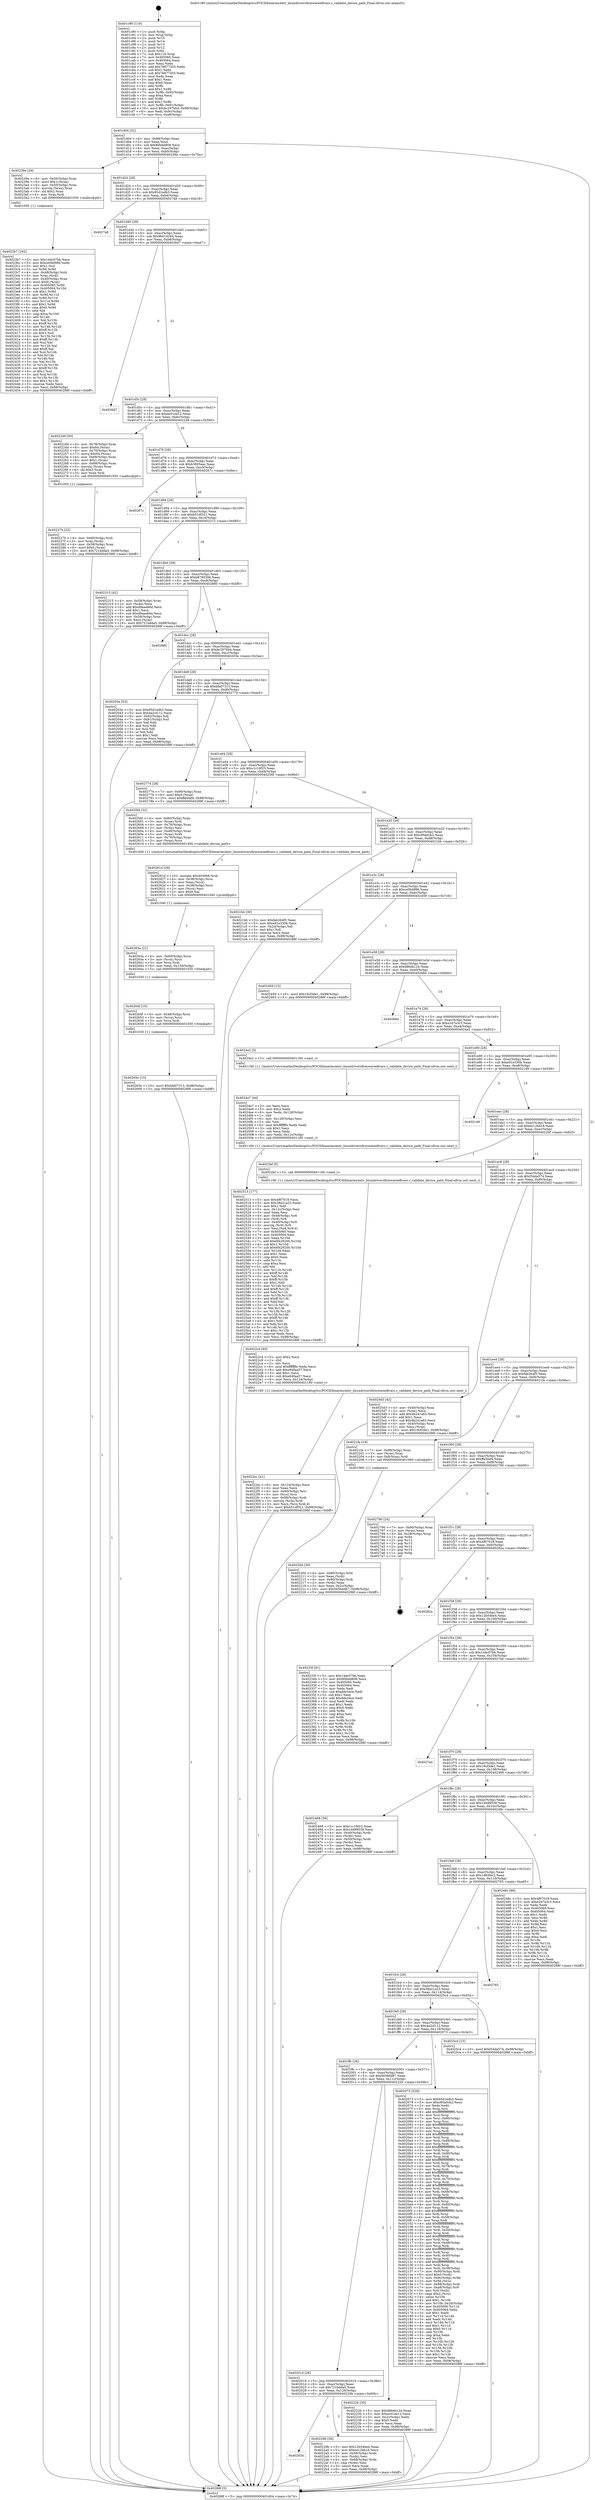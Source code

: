 digraph "0x401c90" {
  label = "0x401c90 (/mnt/c/Users/mathe/Desktop/tcc/POCII/binaries/extr_linuxdriversfirmwareefivars.c_validate_device_path_Final-ollvm.out::main(0))"
  labelloc = "t"
  node[shape=record]

  Entry [label="",width=0.3,height=0.3,shape=circle,fillcolor=black,style=filled]
  "0x401d04" [label="{
     0x401d04 [32]\l
     | [instrs]\l
     &nbsp;&nbsp;0x401d04 \<+6\>: mov -0x98(%rbp),%eax\l
     &nbsp;&nbsp;0x401d0a \<+2\>: mov %eax,%ecx\l
     &nbsp;&nbsp;0x401d0c \<+6\>: sub $0x80bdd808,%ecx\l
     &nbsp;&nbsp;0x401d12 \<+6\>: mov %eax,-0xac(%rbp)\l
     &nbsp;&nbsp;0x401d18 \<+6\>: mov %ecx,-0xb0(%rbp)\l
     &nbsp;&nbsp;0x401d1e \<+6\>: je 000000000040239a \<main+0x70a\>\l
  }"]
  "0x40239a" [label="{
     0x40239a [29]\l
     | [instrs]\l
     &nbsp;&nbsp;0x40239a \<+4\>: mov -0x50(%rbp),%rax\l
     &nbsp;&nbsp;0x40239e \<+6\>: movl $0x1,(%rax)\l
     &nbsp;&nbsp;0x4023a4 \<+4\>: mov -0x50(%rbp),%rax\l
     &nbsp;&nbsp;0x4023a8 \<+3\>: movslq (%rax),%rax\l
     &nbsp;&nbsp;0x4023ab \<+4\>: shl $0x2,%rax\l
     &nbsp;&nbsp;0x4023af \<+3\>: mov %rax,%rdi\l
     &nbsp;&nbsp;0x4023b2 \<+5\>: call 0000000000401050 \<malloc@plt\>\l
     | [calls]\l
     &nbsp;&nbsp;0x401050 \{1\} (unknown)\l
  }"]
  "0x401d24" [label="{
     0x401d24 [28]\l
     | [instrs]\l
     &nbsp;&nbsp;0x401d24 \<+5\>: jmp 0000000000401d29 \<main+0x99\>\l
     &nbsp;&nbsp;0x401d29 \<+6\>: mov -0xac(%rbp),%eax\l
     &nbsp;&nbsp;0x401d2f \<+5\>: sub $0x85d1edb3,%eax\l
     &nbsp;&nbsp;0x401d34 \<+6\>: mov %eax,-0xb4(%rbp)\l
     &nbsp;&nbsp;0x401d3a \<+6\>: je 00000000004027a8 \<main+0xb18\>\l
  }"]
  Exit [label="",width=0.3,height=0.3,shape=circle,fillcolor=black,style=filled,peripheries=2]
  "0x4027a8" [label="{
     0x4027a8\l
  }", style=dashed]
  "0x401d40" [label="{
     0x401d40 [28]\l
     | [instrs]\l
     &nbsp;&nbsp;0x401d40 \<+5\>: jmp 0000000000401d45 \<main+0xb5\>\l
     &nbsp;&nbsp;0x401d45 \<+6\>: mov -0xac(%rbp),%eax\l
     &nbsp;&nbsp;0x401d4b \<+5\>: sub $0x9b016264,%eax\l
     &nbsp;&nbsp;0x401d50 \<+6\>: mov %eax,-0xb8(%rbp)\l
     &nbsp;&nbsp;0x401d56 \<+6\>: je 00000000004026d7 \<main+0xa47\>\l
  }"]
  "0x40265e" [label="{
     0x40265e [15]\l
     | [instrs]\l
     &nbsp;&nbsp;0x40265e \<+10\>: movl $0xbfa07313,-0x98(%rbp)\l
     &nbsp;&nbsp;0x402668 \<+5\>: jmp 000000000040288f \<main+0xbff\>\l
  }"]
  "0x4026d7" [label="{
     0x4026d7\l
  }", style=dashed]
  "0x401d5c" [label="{
     0x401d5c [28]\l
     | [instrs]\l
     &nbsp;&nbsp;0x401d5c \<+5\>: jmp 0000000000401d61 \<main+0xd1\>\l
     &nbsp;&nbsp;0x401d61 \<+6\>: mov -0xac(%rbp),%eax\l
     &nbsp;&nbsp;0x401d67 \<+5\>: sub $0xac01ee12,%eax\l
     &nbsp;&nbsp;0x401d6c \<+6\>: mov %eax,-0xbc(%rbp)\l
     &nbsp;&nbsp;0x401d72 \<+6\>: je 0000000000402249 \<main+0x5b9\>\l
  }"]
  "0x40264f" [label="{
     0x40264f [15]\l
     | [instrs]\l
     &nbsp;&nbsp;0x40264f \<+4\>: mov -0x48(%rbp),%rcx\l
     &nbsp;&nbsp;0x402653 \<+3\>: mov (%rcx),%rcx\l
     &nbsp;&nbsp;0x402656 \<+3\>: mov %rcx,%rdi\l
     &nbsp;&nbsp;0x402659 \<+5\>: call 0000000000401030 \<free@plt\>\l
     | [calls]\l
     &nbsp;&nbsp;0x401030 \{1\} (unknown)\l
  }"]
  "0x402249" [label="{
     0x402249 [50]\l
     | [instrs]\l
     &nbsp;&nbsp;0x402249 \<+4\>: mov -0x78(%rbp),%rax\l
     &nbsp;&nbsp;0x40224d \<+6\>: movl $0x64,(%rax)\l
     &nbsp;&nbsp;0x402253 \<+4\>: mov -0x70(%rbp),%rax\l
     &nbsp;&nbsp;0x402257 \<+7\>: movq $0x64,(%rax)\l
     &nbsp;&nbsp;0x40225e \<+4\>: mov -0x68(%rbp),%rax\l
     &nbsp;&nbsp;0x402262 \<+6\>: movl $0x1,(%rax)\l
     &nbsp;&nbsp;0x402268 \<+4\>: mov -0x68(%rbp),%rax\l
     &nbsp;&nbsp;0x40226c \<+3\>: movslq (%rax),%rax\l
     &nbsp;&nbsp;0x40226f \<+4\>: shl $0x2,%rax\l
     &nbsp;&nbsp;0x402273 \<+3\>: mov %rax,%rdi\l
     &nbsp;&nbsp;0x402276 \<+5\>: call 0000000000401050 \<malloc@plt\>\l
     | [calls]\l
     &nbsp;&nbsp;0x401050 \{1\} (unknown)\l
  }"]
  "0x401d78" [label="{
     0x401d78 [28]\l
     | [instrs]\l
     &nbsp;&nbsp;0x401d78 \<+5\>: jmp 0000000000401d7d \<main+0xed\>\l
     &nbsp;&nbsp;0x401d7d \<+6\>: mov -0xac(%rbp),%eax\l
     &nbsp;&nbsp;0x401d83 \<+5\>: sub $0xb3805eac,%eax\l
     &nbsp;&nbsp;0x401d88 \<+6\>: mov %eax,-0xc0(%rbp)\l
     &nbsp;&nbsp;0x401d8e \<+6\>: je 000000000040267c \<main+0x9ec\>\l
  }"]
  "0x40263a" [label="{
     0x40263a [21]\l
     | [instrs]\l
     &nbsp;&nbsp;0x40263a \<+4\>: mov -0x60(%rbp),%rcx\l
     &nbsp;&nbsp;0x40263e \<+3\>: mov (%rcx),%rcx\l
     &nbsp;&nbsp;0x402641 \<+3\>: mov %rcx,%rdi\l
     &nbsp;&nbsp;0x402644 \<+6\>: mov %eax,-0x130(%rbp)\l
     &nbsp;&nbsp;0x40264a \<+5\>: call 0000000000401030 \<free@plt\>\l
     | [calls]\l
     &nbsp;&nbsp;0x401030 \{1\} (unknown)\l
  }"]
  "0x40267c" [label="{
     0x40267c\l
  }", style=dashed]
  "0x401d94" [label="{
     0x401d94 [28]\l
     | [instrs]\l
     &nbsp;&nbsp;0x401d94 \<+5\>: jmp 0000000000401d99 \<main+0x109\>\l
     &nbsp;&nbsp;0x401d99 \<+6\>: mov -0xac(%rbp),%eax\l
     &nbsp;&nbsp;0x401d9f \<+5\>: sub $0xb51df321,%eax\l
     &nbsp;&nbsp;0x401da4 \<+6\>: mov %eax,-0xc4(%rbp)\l
     &nbsp;&nbsp;0x401daa \<+6\>: je 0000000000402315 \<main+0x685\>\l
  }"]
  "0x40261d" [label="{
     0x40261d [29]\l
     | [instrs]\l
     &nbsp;&nbsp;0x40261d \<+10\>: movabs $0x4030b6,%rdi\l
     &nbsp;&nbsp;0x402627 \<+4\>: mov -0x38(%rbp),%rcx\l
     &nbsp;&nbsp;0x40262b \<+2\>: mov %eax,(%rcx)\l
     &nbsp;&nbsp;0x40262d \<+4\>: mov -0x38(%rbp),%rcx\l
     &nbsp;&nbsp;0x402631 \<+2\>: mov (%rcx),%esi\l
     &nbsp;&nbsp;0x402633 \<+2\>: mov $0x0,%al\l
     &nbsp;&nbsp;0x402635 \<+5\>: call 0000000000401040 \<printf@plt\>\l
     | [calls]\l
     &nbsp;&nbsp;0x401040 \{1\} (unknown)\l
  }"]
  "0x402315" [label="{
     0x402315 [42]\l
     | [instrs]\l
     &nbsp;&nbsp;0x402315 \<+4\>: mov -0x58(%rbp),%rax\l
     &nbsp;&nbsp;0x402319 \<+2\>: mov (%rax),%ecx\l
     &nbsp;&nbsp;0x40231b \<+6\>: add $0xd9aae66d,%ecx\l
     &nbsp;&nbsp;0x402321 \<+3\>: add $0x1,%ecx\l
     &nbsp;&nbsp;0x402324 \<+6\>: sub $0xd9aae66d,%ecx\l
     &nbsp;&nbsp;0x40232a \<+4\>: mov -0x58(%rbp),%rax\l
     &nbsp;&nbsp;0x40232e \<+2\>: mov %ecx,(%rax)\l
     &nbsp;&nbsp;0x402330 \<+10\>: movl $0x721bdda5,-0x98(%rbp)\l
     &nbsp;&nbsp;0x40233a \<+5\>: jmp 000000000040288f \<main+0xbff\>\l
  }"]
  "0x401db0" [label="{
     0x401db0 [28]\l
     | [instrs]\l
     &nbsp;&nbsp;0x401db0 \<+5\>: jmp 0000000000401db5 \<main+0x125\>\l
     &nbsp;&nbsp;0x401db5 \<+6\>: mov -0xac(%rbp),%eax\l
     &nbsp;&nbsp;0x401dbb \<+5\>: sub $0xb8780306,%eax\l
     &nbsp;&nbsp;0x401dc0 \<+6\>: mov %eax,-0xc8(%rbp)\l
     &nbsp;&nbsp;0x401dc6 \<+6\>: je 0000000000402880 \<main+0xbf0\>\l
  }"]
  "0x402513" [label="{
     0x402513 [177]\l
     | [instrs]\l
     &nbsp;&nbsp;0x402513 \<+5\>: mov $0x4f67018,%ecx\l
     &nbsp;&nbsp;0x402518 \<+5\>: mov $0x38a21a23,%edx\l
     &nbsp;&nbsp;0x40251d \<+3\>: mov $0x1,%dil\l
     &nbsp;&nbsp;0x402520 \<+6\>: mov -0x12c(%rbp),%esi\l
     &nbsp;&nbsp;0x402526 \<+3\>: imul %eax,%esi\l
     &nbsp;&nbsp;0x402529 \<+4\>: mov -0x48(%rbp),%r8\l
     &nbsp;&nbsp;0x40252d \<+3\>: mov (%r8),%r8\l
     &nbsp;&nbsp;0x402530 \<+4\>: mov -0x40(%rbp),%r9\l
     &nbsp;&nbsp;0x402534 \<+3\>: movslq (%r9),%r9\l
     &nbsp;&nbsp;0x402537 \<+4\>: mov %esi,(%r8,%r9,4)\l
     &nbsp;&nbsp;0x40253b \<+7\>: mov 0x405060,%eax\l
     &nbsp;&nbsp;0x402542 \<+7\>: mov 0x405064,%esi\l
     &nbsp;&nbsp;0x402549 \<+3\>: mov %eax,%r10d\l
     &nbsp;&nbsp;0x40254c \<+7\>: add $0x6f429200,%r10d\l
     &nbsp;&nbsp;0x402553 \<+4\>: sub $0x1,%r10d\l
     &nbsp;&nbsp;0x402557 \<+7\>: sub $0x6f429200,%r10d\l
     &nbsp;&nbsp;0x40255e \<+4\>: imul %r10d,%eax\l
     &nbsp;&nbsp;0x402562 \<+3\>: and $0x1,%eax\l
     &nbsp;&nbsp;0x402565 \<+3\>: cmp $0x0,%eax\l
     &nbsp;&nbsp;0x402568 \<+4\>: sete %r11b\l
     &nbsp;&nbsp;0x40256c \<+3\>: cmp $0xa,%esi\l
     &nbsp;&nbsp;0x40256f \<+3\>: setl %bl\l
     &nbsp;&nbsp;0x402572 \<+3\>: mov %r11b,%r14b\l
     &nbsp;&nbsp;0x402575 \<+4\>: xor $0xff,%r14b\l
     &nbsp;&nbsp;0x402579 \<+3\>: mov %bl,%r15b\l
     &nbsp;&nbsp;0x40257c \<+4\>: xor $0xff,%r15b\l
     &nbsp;&nbsp;0x402580 \<+4\>: xor $0x1,%dil\l
     &nbsp;&nbsp;0x402584 \<+3\>: mov %r14b,%r12b\l
     &nbsp;&nbsp;0x402587 \<+4\>: and $0xff,%r12b\l
     &nbsp;&nbsp;0x40258b \<+3\>: and %dil,%r11b\l
     &nbsp;&nbsp;0x40258e \<+3\>: mov %r15b,%r13b\l
     &nbsp;&nbsp;0x402591 \<+4\>: and $0xff,%r13b\l
     &nbsp;&nbsp;0x402595 \<+3\>: and %dil,%bl\l
     &nbsp;&nbsp;0x402598 \<+3\>: or %r11b,%r12b\l
     &nbsp;&nbsp;0x40259b \<+3\>: or %bl,%r13b\l
     &nbsp;&nbsp;0x40259e \<+3\>: xor %r13b,%r12b\l
     &nbsp;&nbsp;0x4025a1 \<+3\>: or %r15b,%r14b\l
     &nbsp;&nbsp;0x4025a4 \<+4\>: xor $0xff,%r14b\l
     &nbsp;&nbsp;0x4025a8 \<+4\>: or $0x1,%dil\l
     &nbsp;&nbsp;0x4025ac \<+3\>: and %dil,%r14b\l
     &nbsp;&nbsp;0x4025af \<+3\>: or %r14b,%r12b\l
     &nbsp;&nbsp;0x4025b2 \<+4\>: test $0x1,%r12b\l
     &nbsp;&nbsp;0x4025b6 \<+3\>: cmovne %edx,%ecx\l
     &nbsp;&nbsp;0x4025b9 \<+6\>: mov %ecx,-0x98(%rbp)\l
     &nbsp;&nbsp;0x4025bf \<+5\>: jmp 000000000040288f \<main+0xbff\>\l
  }"]
  "0x402880" [label="{
     0x402880\l
  }", style=dashed]
  "0x401dcc" [label="{
     0x401dcc [28]\l
     | [instrs]\l
     &nbsp;&nbsp;0x401dcc \<+5\>: jmp 0000000000401dd1 \<main+0x141\>\l
     &nbsp;&nbsp;0x401dd1 \<+6\>: mov -0xac(%rbp),%eax\l
     &nbsp;&nbsp;0x401dd7 \<+5\>: sub $0xbc297bb4,%eax\l
     &nbsp;&nbsp;0x401ddc \<+6\>: mov %eax,-0xcc(%rbp)\l
     &nbsp;&nbsp;0x401de2 \<+6\>: je 000000000040203e \<main+0x3ae\>\l
  }"]
  "0x4024e7" [label="{
     0x4024e7 [44]\l
     | [instrs]\l
     &nbsp;&nbsp;0x4024e7 \<+2\>: xor %ecx,%ecx\l
     &nbsp;&nbsp;0x4024e9 \<+5\>: mov $0x2,%edx\l
     &nbsp;&nbsp;0x4024ee \<+6\>: mov %edx,-0x128(%rbp)\l
     &nbsp;&nbsp;0x4024f4 \<+1\>: cltd\l
     &nbsp;&nbsp;0x4024f5 \<+6\>: mov -0x128(%rbp),%esi\l
     &nbsp;&nbsp;0x4024fb \<+2\>: idiv %esi\l
     &nbsp;&nbsp;0x4024fd \<+6\>: imul $0xfffffffe,%edx,%edx\l
     &nbsp;&nbsp;0x402503 \<+3\>: sub $0x1,%ecx\l
     &nbsp;&nbsp;0x402506 \<+2\>: sub %ecx,%edx\l
     &nbsp;&nbsp;0x402508 \<+6\>: mov %edx,-0x12c(%rbp)\l
     &nbsp;&nbsp;0x40250e \<+5\>: call 0000000000401160 \<next_i\>\l
     | [calls]\l
     &nbsp;&nbsp;0x401160 \{1\} (/mnt/c/Users/mathe/Desktop/tcc/POCII/binaries/extr_linuxdriversfirmwareefivars.c_validate_device_path_Final-ollvm.out::next_i)\l
  }"]
  "0x40203e" [label="{
     0x40203e [53]\l
     | [instrs]\l
     &nbsp;&nbsp;0x40203e \<+5\>: mov $0x85d1edb3,%eax\l
     &nbsp;&nbsp;0x402043 \<+5\>: mov $0x4a2cf112,%ecx\l
     &nbsp;&nbsp;0x402048 \<+6\>: mov -0x92(%rbp),%dl\l
     &nbsp;&nbsp;0x40204e \<+7\>: mov -0x91(%rbp),%sil\l
     &nbsp;&nbsp;0x402055 \<+3\>: mov %dl,%dil\l
     &nbsp;&nbsp;0x402058 \<+3\>: and %sil,%dil\l
     &nbsp;&nbsp;0x40205b \<+3\>: xor %sil,%dl\l
     &nbsp;&nbsp;0x40205e \<+3\>: or %dl,%dil\l
     &nbsp;&nbsp;0x402061 \<+4\>: test $0x1,%dil\l
     &nbsp;&nbsp;0x402065 \<+3\>: cmovne %ecx,%eax\l
     &nbsp;&nbsp;0x402068 \<+6\>: mov %eax,-0x98(%rbp)\l
     &nbsp;&nbsp;0x40206e \<+5\>: jmp 000000000040288f \<main+0xbff\>\l
  }"]
  "0x401de8" [label="{
     0x401de8 [28]\l
     | [instrs]\l
     &nbsp;&nbsp;0x401de8 \<+5\>: jmp 0000000000401ded \<main+0x15d\>\l
     &nbsp;&nbsp;0x401ded \<+6\>: mov -0xac(%rbp),%eax\l
     &nbsp;&nbsp;0x401df3 \<+5\>: sub $0xbfa07313,%eax\l
     &nbsp;&nbsp;0x401df8 \<+6\>: mov %eax,-0xd0(%rbp)\l
     &nbsp;&nbsp;0x401dfe \<+6\>: je 0000000000402774 \<main+0xae4\>\l
  }"]
  "0x40288f" [label="{
     0x40288f [5]\l
     | [instrs]\l
     &nbsp;&nbsp;0x40288f \<+5\>: jmp 0000000000401d04 \<main+0x74\>\l
  }"]
  "0x401c90" [label="{
     0x401c90 [116]\l
     | [instrs]\l
     &nbsp;&nbsp;0x401c90 \<+1\>: push %rbp\l
     &nbsp;&nbsp;0x401c91 \<+3\>: mov %rsp,%rbp\l
     &nbsp;&nbsp;0x401c94 \<+2\>: push %r15\l
     &nbsp;&nbsp;0x401c96 \<+2\>: push %r14\l
     &nbsp;&nbsp;0x401c98 \<+2\>: push %r13\l
     &nbsp;&nbsp;0x401c9a \<+2\>: push %r12\l
     &nbsp;&nbsp;0x401c9c \<+1\>: push %rbx\l
     &nbsp;&nbsp;0x401c9d \<+7\>: sub $0x118,%rsp\l
     &nbsp;&nbsp;0x401ca4 \<+7\>: mov 0x405060,%eax\l
     &nbsp;&nbsp;0x401cab \<+7\>: mov 0x405064,%ecx\l
     &nbsp;&nbsp;0x401cb2 \<+2\>: mov %eax,%edx\l
     &nbsp;&nbsp;0x401cb4 \<+6\>: add $0x76677455,%edx\l
     &nbsp;&nbsp;0x401cba \<+3\>: sub $0x1,%edx\l
     &nbsp;&nbsp;0x401cbd \<+6\>: sub $0x76677455,%edx\l
     &nbsp;&nbsp;0x401cc3 \<+3\>: imul %edx,%eax\l
     &nbsp;&nbsp;0x401cc6 \<+3\>: and $0x1,%eax\l
     &nbsp;&nbsp;0x401cc9 \<+3\>: cmp $0x0,%eax\l
     &nbsp;&nbsp;0x401ccc \<+4\>: sete %r8b\l
     &nbsp;&nbsp;0x401cd0 \<+4\>: and $0x1,%r8b\l
     &nbsp;&nbsp;0x401cd4 \<+7\>: mov %r8b,-0x92(%rbp)\l
     &nbsp;&nbsp;0x401cdb \<+3\>: cmp $0xa,%ecx\l
     &nbsp;&nbsp;0x401cde \<+4\>: setl %r8b\l
     &nbsp;&nbsp;0x401ce2 \<+4\>: and $0x1,%r8b\l
     &nbsp;&nbsp;0x401ce6 \<+7\>: mov %r8b,-0x91(%rbp)\l
     &nbsp;&nbsp;0x401ced \<+10\>: movl $0xbc297bb4,-0x98(%rbp)\l
     &nbsp;&nbsp;0x401cf7 \<+6\>: mov %edi,-0x9c(%rbp)\l
     &nbsp;&nbsp;0x401cfd \<+7\>: mov %rsi,-0xa8(%rbp)\l
  }"]
  "0x4023b7" [label="{
     0x4023b7 [162]\l
     | [instrs]\l
     &nbsp;&nbsp;0x4023b7 \<+5\>: mov $0x14dc07bb,%ecx\l
     &nbsp;&nbsp;0x4023bc \<+5\>: mov $0xce0bd986,%edx\l
     &nbsp;&nbsp;0x4023c1 \<+3\>: mov $0x1,%sil\l
     &nbsp;&nbsp;0x4023c4 \<+3\>: xor %r8d,%r8d\l
     &nbsp;&nbsp;0x4023c7 \<+4\>: mov -0x48(%rbp),%rdi\l
     &nbsp;&nbsp;0x4023cb \<+3\>: mov %rax,(%rdi)\l
     &nbsp;&nbsp;0x4023ce \<+4\>: mov -0x40(%rbp),%rax\l
     &nbsp;&nbsp;0x4023d2 \<+6\>: movl $0x0,(%rax)\l
     &nbsp;&nbsp;0x4023d8 \<+8\>: mov 0x405060,%r9d\l
     &nbsp;&nbsp;0x4023e0 \<+8\>: mov 0x405064,%r10d\l
     &nbsp;&nbsp;0x4023e8 \<+4\>: sub $0x1,%r8d\l
     &nbsp;&nbsp;0x4023ec \<+3\>: mov %r9d,%r11d\l
     &nbsp;&nbsp;0x4023ef \<+3\>: add %r8d,%r11d\l
     &nbsp;&nbsp;0x4023f2 \<+4\>: imul %r11d,%r9d\l
     &nbsp;&nbsp;0x4023f6 \<+4\>: and $0x1,%r9d\l
     &nbsp;&nbsp;0x4023fa \<+4\>: cmp $0x0,%r9d\l
     &nbsp;&nbsp;0x4023fe \<+3\>: sete %bl\l
     &nbsp;&nbsp;0x402401 \<+4\>: cmp $0xa,%r10d\l
     &nbsp;&nbsp;0x402405 \<+4\>: setl %r14b\l
     &nbsp;&nbsp;0x402409 \<+3\>: mov %bl,%r15b\l
     &nbsp;&nbsp;0x40240c \<+4\>: xor $0xff,%r15b\l
     &nbsp;&nbsp;0x402410 \<+3\>: mov %r14b,%r12b\l
     &nbsp;&nbsp;0x402413 \<+4\>: xor $0xff,%r12b\l
     &nbsp;&nbsp;0x402417 \<+4\>: xor $0x1,%sil\l
     &nbsp;&nbsp;0x40241b \<+3\>: mov %r15b,%r13b\l
     &nbsp;&nbsp;0x40241e \<+4\>: and $0xff,%r13b\l
     &nbsp;&nbsp;0x402422 \<+3\>: and %sil,%bl\l
     &nbsp;&nbsp;0x402425 \<+3\>: mov %r12b,%al\l
     &nbsp;&nbsp;0x402428 \<+2\>: and $0xff,%al\l
     &nbsp;&nbsp;0x40242a \<+3\>: and %sil,%r14b\l
     &nbsp;&nbsp;0x40242d \<+3\>: or %bl,%r13b\l
     &nbsp;&nbsp;0x402430 \<+3\>: or %r14b,%al\l
     &nbsp;&nbsp;0x402433 \<+3\>: xor %al,%r13b\l
     &nbsp;&nbsp;0x402436 \<+3\>: or %r12b,%r15b\l
     &nbsp;&nbsp;0x402439 \<+4\>: xor $0xff,%r15b\l
     &nbsp;&nbsp;0x40243d \<+4\>: or $0x1,%sil\l
     &nbsp;&nbsp;0x402441 \<+3\>: and %sil,%r15b\l
     &nbsp;&nbsp;0x402444 \<+3\>: or %r15b,%r13b\l
     &nbsp;&nbsp;0x402447 \<+4\>: test $0x1,%r13b\l
     &nbsp;&nbsp;0x40244b \<+3\>: cmovne %edx,%ecx\l
     &nbsp;&nbsp;0x40244e \<+6\>: mov %ecx,-0x98(%rbp)\l
     &nbsp;&nbsp;0x402454 \<+5\>: jmp 000000000040288f \<main+0xbff\>\l
  }"]
  "0x402774" [label="{
     0x402774 [28]\l
     | [instrs]\l
     &nbsp;&nbsp;0x402774 \<+7\>: mov -0x90(%rbp),%rax\l
     &nbsp;&nbsp;0x40277b \<+6\>: movl $0x0,(%rax)\l
     &nbsp;&nbsp;0x402781 \<+10\>: movl $0xffa5faf4,-0x98(%rbp)\l
     &nbsp;&nbsp;0x40278b \<+5\>: jmp 000000000040288f \<main+0xbff\>\l
  }"]
  "0x401e04" [label="{
     0x401e04 [28]\l
     | [instrs]\l
     &nbsp;&nbsp;0x401e04 \<+5\>: jmp 0000000000401e09 \<main+0x179\>\l
     &nbsp;&nbsp;0x401e09 \<+6\>: mov -0xac(%rbp),%eax\l
     &nbsp;&nbsp;0x401e0f \<+5\>: sub $0xc1c18f23,%eax\l
     &nbsp;&nbsp;0x401e14 \<+6\>: mov %eax,-0xd4(%rbp)\l
     &nbsp;&nbsp;0x401e1a \<+6\>: je 00000000004025fd \<main+0x96d\>\l
  }"]
  "0x4022ec" [label="{
     0x4022ec [41]\l
     | [instrs]\l
     &nbsp;&nbsp;0x4022ec \<+6\>: mov -0x124(%rbp),%ecx\l
     &nbsp;&nbsp;0x4022f2 \<+3\>: imul %eax,%ecx\l
     &nbsp;&nbsp;0x4022f5 \<+4\>: mov -0x60(%rbp),%rsi\l
     &nbsp;&nbsp;0x4022f9 \<+3\>: mov (%rsi),%rsi\l
     &nbsp;&nbsp;0x4022fc \<+4\>: mov -0x58(%rbp),%rdi\l
     &nbsp;&nbsp;0x402300 \<+3\>: movslq (%rdi),%rdi\l
     &nbsp;&nbsp;0x402303 \<+3\>: mov %ecx,(%rsi,%rdi,4)\l
     &nbsp;&nbsp;0x402306 \<+10\>: movl $0xb51df321,-0x98(%rbp)\l
     &nbsp;&nbsp;0x402310 \<+5\>: jmp 000000000040288f \<main+0xbff\>\l
  }"]
  "0x4025fd" [label="{
     0x4025fd [32]\l
     | [instrs]\l
     &nbsp;&nbsp;0x4025fd \<+4\>: mov -0x60(%rbp),%rax\l
     &nbsp;&nbsp;0x402601 \<+3\>: mov (%rax),%rdi\l
     &nbsp;&nbsp;0x402604 \<+4\>: mov -0x78(%rbp),%rax\l
     &nbsp;&nbsp;0x402608 \<+2\>: mov (%rax),%esi\l
     &nbsp;&nbsp;0x40260a \<+4\>: mov -0x48(%rbp),%rax\l
     &nbsp;&nbsp;0x40260e \<+3\>: mov (%rax),%rdx\l
     &nbsp;&nbsp;0x402611 \<+4\>: mov -0x70(%rbp),%rax\l
     &nbsp;&nbsp;0x402615 \<+3\>: mov (%rax),%rcx\l
     &nbsp;&nbsp;0x402618 \<+5\>: call 0000000000401400 \<validate_device_path\>\l
     | [calls]\l
     &nbsp;&nbsp;0x401400 \{1\} (/mnt/c/Users/mathe/Desktop/tcc/POCII/binaries/extr_linuxdriversfirmwareefivars.c_validate_device_path_Final-ollvm.out::validate_device_path)\l
  }"]
  "0x401e20" [label="{
     0x401e20 [28]\l
     | [instrs]\l
     &nbsp;&nbsp;0x401e20 \<+5\>: jmp 0000000000401e25 \<main+0x195\>\l
     &nbsp;&nbsp;0x401e25 \<+6\>: mov -0xac(%rbp),%eax\l
     &nbsp;&nbsp;0x401e2b \<+5\>: sub $0xc80a0cb2,%eax\l
     &nbsp;&nbsp;0x401e30 \<+6\>: mov %eax,-0xd8(%rbp)\l
     &nbsp;&nbsp;0x401e36 \<+6\>: je 00000000004021bb \<main+0x52b\>\l
  }"]
  "0x4022c4" [label="{
     0x4022c4 [40]\l
     | [instrs]\l
     &nbsp;&nbsp;0x4022c4 \<+5\>: mov $0x2,%ecx\l
     &nbsp;&nbsp;0x4022c9 \<+1\>: cltd\l
     &nbsp;&nbsp;0x4022ca \<+2\>: idiv %ecx\l
     &nbsp;&nbsp;0x4022cc \<+6\>: imul $0xfffffffe,%edx,%ecx\l
     &nbsp;&nbsp;0x4022d2 \<+6\>: add $0xe64faa57,%ecx\l
     &nbsp;&nbsp;0x4022d8 \<+3\>: add $0x1,%ecx\l
     &nbsp;&nbsp;0x4022db \<+6\>: sub $0xe64faa57,%ecx\l
     &nbsp;&nbsp;0x4022e1 \<+6\>: mov %ecx,-0x124(%rbp)\l
     &nbsp;&nbsp;0x4022e7 \<+5\>: call 0000000000401160 \<next_i\>\l
     | [calls]\l
     &nbsp;&nbsp;0x401160 \{1\} (/mnt/c/Users/mathe/Desktop/tcc/POCII/binaries/extr_linuxdriversfirmwareefivars.c_validate_device_path_Final-ollvm.out::next_i)\l
  }"]
  "0x4021bb" [label="{
     0x4021bb [30]\l
     | [instrs]\l
     &nbsp;&nbsp;0x4021bb \<+5\>: mov $0xfab264f5,%eax\l
     &nbsp;&nbsp;0x4021c0 \<+5\>: mov $0xe91e330b,%ecx\l
     &nbsp;&nbsp;0x4021c5 \<+3\>: mov -0x2d(%rbp),%dl\l
     &nbsp;&nbsp;0x4021c8 \<+3\>: test $0x1,%dl\l
     &nbsp;&nbsp;0x4021cb \<+3\>: cmovne %ecx,%eax\l
     &nbsp;&nbsp;0x4021ce \<+6\>: mov %eax,-0x98(%rbp)\l
     &nbsp;&nbsp;0x4021d4 \<+5\>: jmp 000000000040288f \<main+0xbff\>\l
  }"]
  "0x401e3c" [label="{
     0x401e3c [28]\l
     | [instrs]\l
     &nbsp;&nbsp;0x401e3c \<+5\>: jmp 0000000000401e41 \<main+0x1b1\>\l
     &nbsp;&nbsp;0x401e41 \<+6\>: mov -0xac(%rbp),%eax\l
     &nbsp;&nbsp;0x401e47 \<+5\>: sub $0xce0bd986,%eax\l
     &nbsp;&nbsp;0x401e4c \<+6\>: mov %eax,-0xdc(%rbp)\l
     &nbsp;&nbsp;0x401e52 \<+6\>: je 0000000000402459 \<main+0x7c9\>\l
  }"]
  "0x402034" [label="{
     0x402034\l
  }", style=dashed]
  "0x402459" [label="{
     0x402459 [15]\l
     | [instrs]\l
     &nbsp;&nbsp;0x402459 \<+10\>: movl $0x19cf3de1,-0x98(%rbp)\l
     &nbsp;&nbsp;0x402463 \<+5\>: jmp 000000000040288f \<main+0xbff\>\l
  }"]
  "0x401e58" [label="{
     0x401e58 [28]\l
     | [instrs]\l
     &nbsp;&nbsp;0x401e58 \<+5\>: jmp 0000000000401e5d \<main+0x1cd\>\l
     &nbsp;&nbsp;0x401e5d \<+6\>: mov -0xac(%rbp),%eax\l
     &nbsp;&nbsp;0x401e63 \<+5\>: sub $0xd86eb124,%eax\l
     &nbsp;&nbsp;0x401e68 \<+6\>: mov %eax,-0xe0(%rbp)\l
     &nbsp;&nbsp;0x401e6e \<+6\>: je 000000000040266d \<main+0x9dd\>\l
  }"]
  "0x40229b" [label="{
     0x40229b [36]\l
     | [instrs]\l
     &nbsp;&nbsp;0x40229b \<+5\>: mov $0x12b54be4,%eax\l
     &nbsp;&nbsp;0x4022a0 \<+5\>: mov $0xee12bb16,%ecx\l
     &nbsp;&nbsp;0x4022a5 \<+4\>: mov -0x58(%rbp),%rdx\l
     &nbsp;&nbsp;0x4022a9 \<+2\>: mov (%rdx),%esi\l
     &nbsp;&nbsp;0x4022ab \<+4\>: mov -0x68(%rbp),%rdx\l
     &nbsp;&nbsp;0x4022af \<+2\>: cmp (%rdx),%esi\l
     &nbsp;&nbsp;0x4022b1 \<+3\>: cmovl %ecx,%eax\l
     &nbsp;&nbsp;0x4022b4 \<+6\>: mov %eax,-0x98(%rbp)\l
     &nbsp;&nbsp;0x4022ba \<+5\>: jmp 000000000040288f \<main+0xbff\>\l
  }"]
  "0x40266d" [label="{
     0x40266d\l
  }", style=dashed]
  "0x401e74" [label="{
     0x401e74 [28]\l
     | [instrs]\l
     &nbsp;&nbsp;0x401e74 \<+5\>: jmp 0000000000401e79 \<main+0x1e9\>\l
     &nbsp;&nbsp;0x401e79 \<+6\>: mov -0xac(%rbp),%eax\l
     &nbsp;&nbsp;0x401e7f \<+5\>: sub $0xe2d7a3c3,%eax\l
     &nbsp;&nbsp;0x401e84 \<+6\>: mov %eax,-0xe4(%rbp)\l
     &nbsp;&nbsp;0x401e8a \<+6\>: je 00000000004024e2 \<main+0x852\>\l
  }"]
  "0x40227b" [label="{
     0x40227b [32]\l
     | [instrs]\l
     &nbsp;&nbsp;0x40227b \<+4\>: mov -0x60(%rbp),%rdi\l
     &nbsp;&nbsp;0x40227f \<+3\>: mov %rax,(%rdi)\l
     &nbsp;&nbsp;0x402282 \<+4\>: mov -0x58(%rbp),%rax\l
     &nbsp;&nbsp;0x402286 \<+6\>: movl $0x0,(%rax)\l
     &nbsp;&nbsp;0x40228c \<+10\>: movl $0x721bdda5,-0x98(%rbp)\l
     &nbsp;&nbsp;0x402296 \<+5\>: jmp 000000000040288f \<main+0xbff\>\l
  }"]
  "0x4024e2" [label="{
     0x4024e2 [5]\l
     | [instrs]\l
     &nbsp;&nbsp;0x4024e2 \<+5\>: call 0000000000401160 \<next_i\>\l
     | [calls]\l
     &nbsp;&nbsp;0x401160 \{1\} (/mnt/c/Users/mathe/Desktop/tcc/POCII/binaries/extr_linuxdriversfirmwareefivars.c_validate_device_path_Final-ollvm.out::next_i)\l
  }"]
  "0x401e90" [label="{
     0x401e90 [28]\l
     | [instrs]\l
     &nbsp;&nbsp;0x401e90 \<+5\>: jmp 0000000000401e95 \<main+0x205\>\l
     &nbsp;&nbsp;0x401e95 \<+6\>: mov -0xac(%rbp),%eax\l
     &nbsp;&nbsp;0x401e9b \<+5\>: sub $0xe91e330b,%eax\l
     &nbsp;&nbsp;0x401ea0 \<+6\>: mov %eax,-0xe8(%rbp)\l
     &nbsp;&nbsp;0x401ea6 \<+6\>: je 00000000004021d9 \<main+0x549\>\l
  }"]
  "0x402018" [label="{
     0x402018 [28]\l
     | [instrs]\l
     &nbsp;&nbsp;0x402018 \<+5\>: jmp 000000000040201d \<main+0x38d\>\l
     &nbsp;&nbsp;0x40201d \<+6\>: mov -0xac(%rbp),%eax\l
     &nbsp;&nbsp;0x402023 \<+5\>: sub $0x721bdda5,%eax\l
     &nbsp;&nbsp;0x402028 \<+6\>: mov %eax,-0x120(%rbp)\l
     &nbsp;&nbsp;0x40202e \<+6\>: je 000000000040229b \<main+0x60b\>\l
  }"]
  "0x4021d9" [label="{
     0x4021d9\l
  }", style=dashed]
  "0x401eac" [label="{
     0x401eac [28]\l
     | [instrs]\l
     &nbsp;&nbsp;0x401eac \<+5\>: jmp 0000000000401eb1 \<main+0x221\>\l
     &nbsp;&nbsp;0x401eb1 \<+6\>: mov -0xac(%rbp),%eax\l
     &nbsp;&nbsp;0x401eb7 \<+5\>: sub $0xee12bb16,%eax\l
     &nbsp;&nbsp;0x401ebc \<+6\>: mov %eax,-0xec(%rbp)\l
     &nbsp;&nbsp;0x401ec2 \<+6\>: je 00000000004022bf \<main+0x62f\>\l
  }"]
  "0x40222b" [label="{
     0x40222b [30]\l
     | [instrs]\l
     &nbsp;&nbsp;0x40222b \<+5\>: mov $0xd86eb124,%eax\l
     &nbsp;&nbsp;0x402230 \<+5\>: mov $0xac01ee12,%ecx\l
     &nbsp;&nbsp;0x402235 \<+3\>: mov -0x2c(%rbp),%edx\l
     &nbsp;&nbsp;0x402238 \<+3\>: cmp $0x0,%edx\l
     &nbsp;&nbsp;0x40223b \<+3\>: cmove %ecx,%eax\l
     &nbsp;&nbsp;0x40223e \<+6\>: mov %eax,-0x98(%rbp)\l
     &nbsp;&nbsp;0x402244 \<+5\>: jmp 000000000040288f \<main+0xbff\>\l
  }"]
  "0x4022bf" [label="{
     0x4022bf [5]\l
     | [instrs]\l
     &nbsp;&nbsp;0x4022bf \<+5\>: call 0000000000401160 \<next_i\>\l
     | [calls]\l
     &nbsp;&nbsp;0x401160 \{1\} (/mnt/c/Users/mathe/Desktop/tcc/POCII/binaries/extr_linuxdriversfirmwareefivars.c_validate_device_path_Final-ollvm.out::next_i)\l
  }"]
  "0x401ec8" [label="{
     0x401ec8 [28]\l
     | [instrs]\l
     &nbsp;&nbsp;0x401ec8 \<+5\>: jmp 0000000000401ecd \<main+0x23d\>\l
     &nbsp;&nbsp;0x401ecd \<+6\>: mov -0xac(%rbp),%eax\l
     &nbsp;&nbsp;0x401ed3 \<+5\>: sub $0xf34da574,%eax\l
     &nbsp;&nbsp;0x401ed8 \<+6\>: mov %eax,-0xf0(%rbp)\l
     &nbsp;&nbsp;0x401ede \<+6\>: je 00000000004025d3 \<main+0x943\>\l
  }"]
  "0x40220d" [label="{
     0x40220d [30]\l
     | [instrs]\l
     &nbsp;&nbsp;0x40220d \<+4\>: mov -0x80(%rbp),%rdi\l
     &nbsp;&nbsp;0x402211 \<+2\>: mov %eax,(%rdi)\l
     &nbsp;&nbsp;0x402213 \<+4\>: mov -0x80(%rbp),%rdi\l
     &nbsp;&nbsp;0x402217 \<+2\>: mov (%rdi),%eax\l
     &nbsp;&nbsp;0x402219 \<+3\>: mov %eax,-0x2c(%rbp)\l
     &nbsp;&nbsp;0x40221c \<+10\>: movl $0x5656dd87,-0x98(%rbp)\l
     &nbsp;&nbsp;0x402226 \<+5\>: jmp 000000000040288f \<main+0xbff\>\l
  }"]
  "0x4025d3" [label="{
     0x4025d3 [42]\l
     | [instrs]\l
     &nbsp;&nbsp;0x4025d3 \<+4\>: mov -0x40(%rbp),%rax\l
     &nbsp;&nbsp;0x4025d7 \<+2\>: mov (%rax),%ecx\l
     &nbsp;&nbsp;0x4025d9 \<+6\>: add $0x4b241a63,%ecx\l
     &nbsp;&nbsp;0x4025df \<+3\>: add $0x1,%ecx\l
     &nbsp;&nbsp;0x4025e2 \<+6\>: sub $0x4b241a63,%ecx\l
     &nbsp;&nbsp;0x4025e8 \<+4\>: mov -0x40(%rbp),%rax\l
     &nbsp;&nbsp;0x4025ec \<+2\>: mov %ecx,(%rax)\l
     &nbsp;&nbsp;0x4025ee \<+10\>: movl $0x19cf3de1,-0x98(%rbp)\l
     &nbsp;&nbsp;0x4025f8 \<+5\>: jmp 000000000040288f \<main+0xbff\>\l
  }"]
  "0x401ee4" [label="{
     0x401ee4 [28]\l
     | [instrs]\l
     &nbsp;&nbsp;0x401ee4 \<+5\>: jmp 0000000000401ee9 \<main+0x259\>\l
     &nbsp;&nbsp;0x401ee9 \<+6\>: mov -0xac(%rbp),%eax\l
     &nbsp;&nbsp;0x401eef \<+5\>: sub $0xfab264f5,%eax\l
     &nbsp;&nbsp;0x401ef4 \<+6\>: mov %eax,-0xf4(%rbp)\l
     &nbsp;&nbsp;0x401efa \<+6\>: je 00000000004021fa \<main+0x56a\>\l
  }"]
  "0x401ffc" [label="{
     0x401ffc [28]\l
     | [instrs]\l
     &nbsp;&nbsp;0x401ffc \<+5\>: jmp 0000000000402001 \<main+0x371\>\l
     &nbsp;&nbsp;0x402001 \<+6\>: mov -0xac(%rbp),%eax\l
     &nbsp;&nbsp;0x402007 \<+5\>: sub $0x5656dd87,%eax\l
     &nbsp;&nbsp;0x40200c \<+6\>: mov %eax,-0x11c(%rbp)\l
     &nbsp;&nbsp;0x402012 \<+6\>: je 000000000040222b \<main+0x59b\>\l
  }"]
  "0x4021fa" [label="{
     0x4021fa [19]\l
     | [instrs]\l
     &nbsp;&nbsp;0x4021fa \<+7\>: mov -0x88(%rbp),%rax\l
     &nbsp;&nbsp;0x402201 \<+3\>: mov (%rax),%rax\l
     &nbsp;&nbsp;0x402204 \<+4\>: mov 0x8(%rax),%rdi\l
     &nbsp;&nbsp;0x402208 \<+5\>: call 0000000000401060 \<atoi@plt\>\l
     | [calls]\l
     &nbsp;&nbsp;0x401060 \{1\} (unknown)\l
  }"]
  "0x401f00" [label="{
     0x401f00 [28]\l
     | [instrs]\l
     &nbsp;&nbsp;0x401f00 \<+5\>: jmp 0000000000401f05 \<main+0x275\>\l
     &nbsp;&nbsp;0x401f05 \<+6\>: mov -0xac(%rbp),%eax\l
     &nbsp;&nbsp;0x401f0b \<+5\>: sub $0xffa5faf4,%eax\l
     &nbsp;&nbsp;0x401f10 \<+6\>: mov %eax,-0xf8(%rbp)\l
     &nbsp;&nbsp;0x401f16 \<+6\>: je 0000000000402790 \<main+0xb00\>\l
  }"]
  "0x402073" [label="{
     0x402073 [328]\l
     | [instrs]\l
     &nbsp;&nbsp;0x402073 \<+5\>: mov $0x85d1edb3,%eax\l
     &nbsp;&nbsp;0x402078 \<+5\>: mov $0xc80a0cb2,%ecx\l
     &nbsp;&nbsp;0x40207d \<+2\>: xor %edx,%edx\l
     &nbsp;&nbsp;0x40207f \<+3\>: mov %rsp,%rsi\l
     &nbsp;&nbsp;0x402082 \<+4\>: add $0xfffffffffffffff0,%rsi\l
     &nbsp;&nbsp;0x402086 \<+3\>: mov %rsi,%rsp\l
     &nbsp;&nbsp;0x402089 \<+7\>: mov %rsi,-0x90(%rbp)\l
     &nbsp;&nbsp;0x402090 \<+3\>: mov %rsp,%rsi\l
     &nbsp;&nbsp;0x402093 \<+4\>: add $0xfffffffffffffff0,%rsi\l
     &nbsp;&nbsp;0x402097 \<+3\>: mov %rsi,%rsp\l
     &nbsp;&nbsp;0x40209a \<+3\>: mov %rsp,%rdi\l
     &nbsp;&nbsp;0x40209d \<+4\>: add $0xfffffffffffffff0,%rdi\l
     &nbsp;&nbsp;0x4020a1 \<+3\>: mov %rdi,%rsp\l
     &nbsp;&nbsp;0x4020a4 \<+7\>: mov %rdi,-0x88(%rbp)\l
     &nbsp;&nbsp;0x4020ab \<+3\>: mov %rsp,%rdi\l
     &nbsp;&nbsp;0x4020ae \<+4\>: add $0xfffffffffffffff0,%rdi\l
     &nbsp;&nbsp;0x4020b2 \<+3\>: mov %rdi,%rsp\l
     &nbsp;&nbsp;0x4020b5 \<+4\>: mov %rdi,-0x80(%rbp)\l
     &nbsp;&nbsp;0x4020b9 \<+3\>: mov %rsp,%rdi\l
     &nbsp;&nbsp;0x4020bc \<+4\>: add $0xfffffffffffffff0,%rdi\l
     &nbsp;&nbsp;0x4020c0 \<+3\>: mov %rdi,%rsp\l
     &nbsp;&nbsp;0x4020c3 \<+4\>: mov %rdi,-0x78(%rbp)\l
     &nbsp;&nbsp;0x4020c7 \<+3\>: mov %rsp,%rdi\l
     &nbsp;&nbsp;0x4020ca \<+4\>: add $0xfffffffffffffff0,%rdi\l
     &nbsp;&nbsp;0x4020ce \<+3\>: mov %rdi,%rsp\l
     &nbsp;&nbsp;0x4020d1 \<+4\>: mov %rdi,-0x70(%rbp)\l
     &nbsp;&nbsp;0x4020d5 \<+3\>: mov %rsp,%rdi\l
     &nbsp;&nbsp;0x4020d8 \<+4\>: add $0xfffffffffffffff0,%rdi\l
     &nbsp;&nbsp;0x4020dc \<+3\>: mov %rdi,%rsp\l
     &nbsp;&nbsp;0x4020df \<+4\>: mov %rdi,-0x68(%rbp)\l
     &nbsp;&nbsp;0x4020e3 \<+3\>: mov %rsp,%rdi\l
     &nbsp;&nbsp;0x4020e6 \<+4\>: add $0xfffffffffffffff0,%rdi\l
     &nbsp;&nbsp;0x4020ea \<+3\>: mov %rdi,%rsp\l
     &nbsp;&nbsp;0x4020ed \<+4\>: mov %rdi,-0x60(%rbp)\l
     &nbsp;&nbsp;0x4020f1 \<+3\>: mov %rsp,%rdi\l
     &nbsp;&nbsp;0x4020f4 \<+4\>: add $0xfffffffffffffff0,%rdi\l
     &nbsp;&nbsp;0x4020f8 \<+3\>: mov %rdi,%rsp\l
     &nbsp;&nbsp;0x4020fb \<+4\>: mov %rdi,-0x58(%rbp)\l
     &nbsp;&nbsp;0x4020ff \<+3\>: mov %rsp,%rdi\l
     &nbsp;&nbsp;0x402102 \<+4\>: add $0xfffffffffffffff0,%rdi\l
     &nbsp;&nbsp;0x402106 \<+3\>: mov %rdi,%rsp\l
     &nbsp;&nbsp;0x402109 \<+4\>: mov %rdi,-0x50(%rbp)\l
     &nbsp;&nbsp;0x40210d \<+3\>: mov %rsp,%rdi\l
     &nbsp;&nbsp;0x402110 \<+4\>: add $0xfffffffffffffff0,%rdi\l
     &nbsp;&nbsp;0x402114 \<+3\>: mov %rdi,%rsp\l
     &nbsp;&nbsp;0x402117 \<+4\>: mov %rdi,-0x48(%rbp)\l
     &nbsp;&nbsp;0x40211b \<+3\>: mov %rsp,%rdi\l
     &nbsp;&nbsp;0x40211e \<+4\>: add $0xfffffffffffffff0,%rdi\l
     &nbsp;&nbsp;0x402122 \<+3\>: mov %rdi,%rsp\l
     &nbsp;&nbsp;0x402125 \<+4\>: mov %rdi,-0x40(%rbp)\l
     &nbsp;&nbsp;0x402129 \<+3\>: mov %rsp,%rdi\l
     &nbsp;&nbsp;0x40212c \<+4\>: add $0xfffffffffffffff0,%rdi\l
     &nbsp;&nbsp;0x402130 \<+3\>: mov %rdi,%rsp\l
     &nbsp;&nbsp;0x402133 \<+4\>: mov %rdi,-0x38(%rbp)\l
     &nbsp;&nbsp;0x402137 \<+7\>: mov -0x90(%rbp),%rdi\l
     &nbsp;&nbsp;0x40213e \<+6\>: movl $0x0,(%rdi)\l
     &nbsp;&nbsp;0x402144 \<+7\>: mov -0x9c(%rbp),%r8d\l
     &nbsp;&nbsp;0x40214b \<+3\>: mov %r8d,(%rsi)\l
     &nbsp;&nbsp;0x40214e \<+7\>: mov -0x88(%rbp),%rdi\l
     &nbsp;&nbsp;0x402155 \<+7\>: mov -0xa8(%rbp),%r9\l
     &nbsp;&nbsp;0x40215c \<+3\>: mov %r9,(%rdi)\l
     &nbsp;&nbsp;0x40215f \<+3\>: cmpl $0x2,(%rsi)\l
     &nbsp;&nbsp;0x402162 \<+4\>: setne %r10b\l
     &nbsp;&nbsp;0x402166 \<+4\>: and $0x1,%r10b\l
     &nbsp;&nbsp;0x40216a \<+4\>: mov %r10b,-0x2d(%rbp)\l
     &nbsp;&nbsp;0x40216e \<+8\>: mov 0x405060,%r11d\l
     &nbsp;&nbsp;0x402176 \<+7\>: mov 0x405064,%ebx\l
     &nbsp;&nbsp;0x40217d \<+3\>: sub $0x1,%edx\l
     &nbsp;&nbsp;0x402180 \<+3\>: mov %r11d,%r14d\l
     &nbsp;&nbsp;0x402183 \<+3\>: add %edx,%r14d\l
     &nbsp;&nbsp;0x402186 \<+4\>: imul %r14d,%r11d\l
     &nbsp;&nbsp;0x40218a \<+4\>: and $0x1,%r11d\l
     &nbsp;&nbsp;0x40218e \<+4\>: cmp $0x0,%r11d\l
     &nbsp;&nbsp;0x402192 \<+4\>: sete %r10b\l
     &nbsp;&nbsp;0x402196 \<+3\>: cmp $0xa,%ebx\l
     &nbsp;&nbsp;0x402199 \<+4\>: setl %r15b\l
     &nbsp;&nbsp;0x40219d \<+3\>: mov %r10b,%r12b\l
     &nbsp;&nbsp;0x4021a0 \<+3\>: and %r15b,%r12b\l
     &nbsp;&nbsp;0x4021a3 \<+3\>: xor %r15b,%r10b\l
     &nbsp;&nbsp;0x4021a6 \<+3\>: or %r10b,%r12b\l
     &nbsp;&nbsp;0x4021a9 \<+4\>: test $0x1,%r12b\l
     &nbsp;&nbsp;0x4021ad \<+3\>: cmovne %ecx,%eax\l
     &nbsp;&nbsp;0x4021b0 \<+6\>: mov %eax,-0x98(%rbp)\l
     &nbsp;&nbsp;0x4021b6 \<+5\>: jmp 000000000040288f \<main+0xbff\>\l
  }"]
  "0x402790" [label="{
     0x402790 [24]\l
     | [instrs]\l
     &nbsp;&nbsp;0x402790 \<+7\>: mov -0x90(%rbp),%rax\l
     &nbsp;&nbsp;0x402797 \<+2\>: mov (%rax),%eax\l
     &nbsp;&nbsp;0x402799 \<+4\>: lea -0x28(%rbp),%rsp\l
     &nbsp;&nbsp;0x40279d \<+1\>: pop %rbx\l
     &nbsp;&nbsp;0x40279e \<+2\>: pop %r12\l
     &nbsp;&nbsp;0x4027a0 \<+2\>: pop %r13\l
     &nbsp;&nbsp;0x4027a2 \<+2\>: pop %r14\l
     &nbsp;&nbsp;0x4027a4 \<+2\>: pop %r15\l
     &nbsp;&nbsp;0x4027a6 \<+1\>: pop %rbp\l
     &nbsp;&nbsp;0x4027a7 \<+1\>: ret\l
  }"]
  "0x401f1c" [label="{
     0x401f1c [28]\l
     | [instrs]\l
     &nbsp;&nbsp;0x401f1c \<+5\>: jmp 0000000000401f21 \<main+0x291\>\l
     &nbsp;&nbsp;0x401f21 \<+6\>: mov -0xac(%rbp),%eax\l
     &nbsp;&nbsp;0x401f27 \<+5\>: sub $0x4f67018,%eax\l
     &nbsp;&nbsp;0x401f2c \<+6\>: mov %eax,-0xfc(%rbp)\l
     &nbsp;&nbsp;0x401f32 \<+6\>: je 000000000040282a \<main+0xb9a\>\l
  }"]
  "0x401fe0" [label="{
     0x401fe0 [28]\l
     | [instrs]\l
     &nbsp;&nbsp;0x401fe0 \<+5\>: jmp 0000000000401fe5 \<main+0x355\>\l
     &nbsp;&nbsp;0x401fe5 \<+6\>: mov -0xac(%rbp),%eax\l
     &nbsp;&nbsp;0x401feb \<+5\>: sub $0x4a2cf112,%eax\l
     &nbsp;&nbsp;0x401ff0 \<+6\>: mov %eax,-0x118(%rbp)\l
     &nbsp;&nbsp;0x401ff6 \<+6\>: je 0000000000402073 \<main+0x3e3\>\l
  }"]
  "0x40282a" [label="{
     0x40282a\l
  }", style=dashed]
  "0x401f38" [label="{
     0x401f38 [28]\l
     | [instrs]\l
     &nbsp;&nbsp;0x401f38 \<+5\>: jmp 0000000000401f3d \<main+0x2ad\>\l
     &nbsp;&nbsp;0x401f3d \<+6\>: mov -0xac(%rbp),%eax\l
     &nbsp;&nbsp;0x401f43 \<+5\>: sub $0x12b54be4,%eax\l
     &nbsp;&nbsp;0x401f48 \<+6\>: mov %eax,-0x100(%rbp)\l
     &nbsp;&nbsp;0x401f4e \<+6\>: je 000000000040233f \<main+0x6af\>\l
  }"]
  "0x4025c4" [label="{
     0x4025c4 [15]\l
     | [instrs]\l
     &nbsp;&nbsp;0x4025c4 \<+10\>: movl $0xf34da574,-0x98(%rbp)\l
     &nbsp;&nbsp;0x4025ce \<+5\>: jmp 000000000040288f \<main+0xbff\>\l
  }"]
  "0x40233f" [label="{
     0x40233f [91]\l
     | [instrs]\l
     &nbsp;&nbsp;0x40233f \<+5\>: mov $0x14dc07bb,%eax\l
     &nbsp;&nbsp;0x402344 \<+5\>: mov $0x80bdd808,%ecx\l
     &nbsp;&nbsp;0x402349 \<+7\>: mov 0x405060,%edx\l
     &nbsp;&nbsp;0x402350 \<+7\>: mov 0x405064,%esi\l
     &nbsp;&nbsp;0x402357 \<+2\>: mov %edx,%edi\l
     &nbsp;&nbsp;0x402359 \<+6\>: sub $0xdde34ce,%edi\l
     &nbsp;&nbsp;0x40235f \<+3\>: sub $0x1,%edi\l
     &nbsp;&nbsp;0x402362 \<+6\>: add $0xdde34ce,%edi\l
     &nbsp;&nbsp;0x402368 \<+3\>: imul %edi,%edx\l
     &nbsp;&nbsp;0x40236b \<+3\>: and $0x1,%edx\l
     &nbsp;&nbsp;0x40236e \<+3\>: cmp $0x0,%edx\l
     &nbsp;&nbsp;0x402371 \<+4\>: sete %r8b\l
     &nbsp;&nbsp;0x402375 \<+3\>: cmp $0xa,%esi\l
     &nbsp;&nbsp;0x402378 \<+4\>: setl %r9b\l
     &nbsp;&nbsp;0x40237c \<+3\>: mov %r8b,%r10b\l
     &nbsp;&nbsp;0x40237f \<+3\>: and %r9b,%r10b\l
     &nbsp;&nbsp;0x402382 \<+3\>: xor %r9b,%r8b\l
     &nbsp;&nbsp;0x402385 \<+3\>: or %r8b,%r10b\l
     &nbsp;&nbsp;0x402388 \<+4\>: test $0x1,%r10b\l
     &nbsp;&nbsp;0x40238c \<+3\>: cmovne %ecx,%eax\l
     &nbsp;&nbsp;0x40238f \<+6\>: mov %eax,-0x98(%rbp)\l
     &nbsp;&nbsp;0x402395 \<+5\>: jmp 000000000040288f \<main+0xbff\>\l
  }"]
  "0x401f54" [label="{
     0x401f54 [28]\l
     | [instrs]\l
     &nbsp;&nbsp;0x401f54 \<+5\>: jmp 0000000000401f59 \<main+0x2c9\>\l
     &nbsp;&nbsp;0x401f59 \<+6\>: mov -0xac(%rbp),%eax\l
     &nbsp;&nbsp;0x401f5f \<+5\>: sub $0x14dc07bb,%eax\l
     &nbsp;&nbsp;0x401f64 \<+6\>: mov %eax,-0x104(%rbp)\l
     &nbsp;&nbsp;0x401f6a \<+6\>: je 00000000004027ed \<main+0xb5d\>\l
  }"]
  "0x401fc4" [label="{
     0x401fc4 [28]\l
     | [instrs]\l
     &nbsp;&nbsp;0x401fc4 \<+5\>: jmp 0000000000401fc9 \<main+0x339\>\l
     &nbsp;&nbsp;0x401fc9 \<+6\>: mov -0xac(%rbp),%eax\l
     &nbsp;&nbsp;0x401fcf \<+5\>: sub $0x38a21a23,%eax\l
     &nbsp;&nbsp;0x401fd4 \<+6\>: mov %eax,-0x114(%rbp)\l
     &nbsp;&nbsp;0x401fda \<+6\>: je 00000000004025c4 \<main+0x934\>\l
  }"]
  "0x4027ed" [label="{
     0x4027ed\l
  }", style=dashed]
  "0x401f70" [label="{
     0x401f70 [28]\l
     | [instrs]\l
     &nbsp;&nbsp;0x401f70 \<+5\>: jmp 0000000000401f75 \<main+0x2e5\>\l
     &nbsp;&nbsp;0x401f75 \<+6\>: mov -0xac(%rbp),%eax\l
     &nbsp;&nbsp;0x401f7b \<+5\>: sub $0x19cf3de1,%eax\l
     &nbsp;&nbsp;0x401f80 \<+6\>: mov %eax,-0x108(%rbp)\l
     &nbsp;&nbsp;0x401f86 \<+6\>: je 0000000000402468 \<main+0x7d8\>\l
  }"]
  "0x402765" [label="{
     0x402765\l
  }", style=dashed]
  "0x402468" [label="{
     0x402468 [36]\l
     | [instrs]\l
     &nbsp;&nbsp;0x402468 \<+5\>: mov $0xc1c18f23,%eax\l
     &nbsp;&nbsp;0x40246d \<+5\>: mov $0x1d499538,%ecx\l
     &nbsp;&nbsp;0x402472 \<+4\>: mov -0x40(%rbp),%rdx\l
     &nbsp;&nbsp;0x402476 \<+2\>: mov (%rdx),%esi\l
     &nbsp;&nbsp;0x402478 \<+4\>: mov -0x50(%rbp),%rdx\l
     &nbsp;&nbsp;0x40247c \<+2\>: cmp (%rdx),%esi\l
     &nbsp;&nbsp;0x40247e \<+3\>: cmovl %ecx,%eax\l
     &nbsp;&nbsp;0x402481 \<+6\>: mov %eax,-0x98(%rbp)\l
     &nbsp;&nbsp;0x402487 \<+5\>: jmp 000000000040288f \<main+0xbff\>\l
  }"]
  "0x401f8c" [label="{
     0x401f8c [28]\l
     | [instrs]\l
     &nbsp;&nbsp;0x401f8c \<+5\>: jmp 0000000000401f91 \<main+0x301\>\l
     &nbsp;&nbsp;0x401f91 \<+6\>: mov -0xac(%rbp),%eax\l
     &nbsp;&nbsp;0x401f97 \<+5\>: sub $0x1d499538,%eax\l
     &nbsp;&nbsp;0x401f9c \<+6\>: mov %eax,-0x10c(%rbp)\l
     &nbsp;&nbsp;0x401fa2 \<+6\>: je 000000000040248c \<main+0x7fc\>\l
  }"]
  "0x401fa8" [label="{
     0x401fa8 [28]\l
     | [instrs]\l
     &nbsp;&nbsp;0x401fa8 \<+5\>: jmp 0000000000401fad \<main+0x31d\>\l
     &nbsp;&nbsp;0x401fad \<+6\>: mov -0xac(%rbp),%eax\l
     &nbsp;&nbsp;0x401fb3 \<+5\>: sub $0x1dfc94c2,%eax\l
     &nbsp;&nbsp;0x401fb8 \<+6\>: mov %eax,-0x110(%rbp)\l
     &nbsp;&nbsp;0x401fbe \<+6\>: je 0000000000402765 \<main+0xad5\>\l
  }"]
  "0x40248c" [label="{
     0x40248c [86]\l
     | [instrs]\l
     &nbsp;&nbsp;0x40248c \<+5\>: mov $0x4f67018,%eax\l
     &nbsp;&nbsp;0x402491 \<+5\>: mov $0xe2d7a3c3,%ecx\l
     &nbsp;&nbsp;0x402496 \<+2\>: xor %edx,%edx\l
     &nbsp;&nbsp;0x402498 \<+7\>: mov 0x405060,%esi\l
     &nbsp;&nbsp;0x40249f \<+7\>: mov 0x405064,%edi\l
     &nbsp;&nbsp;0x4024a6 \<+3\>: sub $0x1,%edx\l
     &nbsp;&nbsp;0x4024a9 \<+3\>: mov %esi,%r8d\l
     &nbsp;&nbsp;0x4024ac \<+3\>: add %edx,%r8d\l
     &nbsp;&nbsp;0x4024af \<+4\>: imul %r8d,%esi\l
     &nbsp;&nbsp;0x4024b3 \<+3\>: and $0x1,%esi\l
     &nbsp;&nbsp;0x4024b6 \<+3\>: cmp $0x0,%esi\l
     &nbsp;&nbsp;0x4024b9 \<+4\>: sete %r9b\l
     &nbsp;&nbsp;0x4024bd \<+3\>: cmp $0xa,%edi\l
     &nbsp;&nbsp;0x4024c0 \<+4\>: setl %r10b\l
     &nbsp;&nbsp;0x4024c4 \<+3\>: mov %r9b,%r11b\l
     &nbsp;&nbsp;0x4024c7 \<+3\>: and %r10b,%r11b\l
     &nbsp;&nbsp;0x4024ca \<+3\>: xor %r10b,%r9b\l
     &nbsp;&nbsp;0x4024cd \<+3\>: or %r9b,%r11b\l
     &nbsp;&nbsp;0x4024d0 \<+4\>: test $0x1,%r11b\l
     &nbsp;&nbsp;0x4024d4 \<+3\>: cmovne %ecx,%eax\l
     &nbsp;&nbsp;0x4024d7 \<+6\>: mov %eax,-0x98(%rbp)\l
     &nbsp;&nbsp;0x4024dd \<+5\>: jmp 000000000040288f \<main+0xbff\>\l
  }"]
  Entry -> "0x401c90" [label=" 1"]
  "0x401d04" -> "0x40239a" [label=" 1"]
  "0x401d04" -> "0x401d24" [label=" 21"]
  "0x402790" -> Exit [label=" 1"]
  "0x401d24" -> "0x4027a8" [label=" 0"]
  "0x401d24" -> "0x401d40" [label=" 21"]
  "0x402774" -> "0x40288f" [label=" 1"]
  "0x401d40" -> "0x4026d7" [label=" 0"]
  "0x401d40" -> "0x401d5c" [label=" 21"]
  "0x40265e" -> "0x40288f" [label=" 1"]
  "0x401d5c" -> "0x402249" [label=" 1"]
  "0x401d5c" -> "0x401d78" [label=" 20"]
  "0x40264f" -> "0x40265e" [label=" 1"]
  "0x401d78" -> "0x40267c" [label=" 0"]
  "0x401d78" -> "0x401d94" [label=" 20"]
  "0x40263a" -> "0x40264f" [label=" 1"]
  "0x401d94" -> "0x402315" [label=" 1"]
  "0x401d94" -> "0x401db0" [label=" 19"]
  "0x40261d" -> "0x40263a" [label=" 1"]
  "0x401db0" -> "0x402880" [label=" 0"]
  "0x401db0" -> "0x401dcc" [label=" 19"]
  "0x4025fd" -> "0x40261d" [label=" 1"]
  "0x401dcc" -> "0x40203e" [label=" 1"]
  "0x401dcc" -> "0x401de8" [label=" 18"]
  "0x40203e" -> "0x40288f" [label=" 1"]
  "0x401c90" -> "0x401d04" [label=" 1"]
  "0x40288f" -> "0x401d04" [label=" 21"]
  "0x4025d3" -> "0x40288f" [label=" 1"]
  "0x401de8" -> "0x402774" [label=" 1"]
  "0x401de8" -> "0x401e04" [label=" 17"]
  "0x4025c4" -> "0x40288f" [label=" 1"]
  "0x401e04" -> "0x4025fd" [label=" 1"]
  "0x401e04" -> "0x401e20" [label=" 16"]
  "0x402513" -> "0x40288f" [label=" 1"]
  "0x401e20" -> "0x4021bb" [label=" 1"]
  "0x401e20" -> "0x401e3c" [label=" 15"]
  "0x4024e7" -> "0x402513" [label=" 1"]
  "0x401e3c" -> "0x402459" [label=" 1"]
  "0x401e3c" -> "0x401e58" [label=" 14"]
  "0x4024e2" -> "0x4024e7" [label=" 1"]
  "0x401e58" -> "0x40266d" [label=" 0"]
  "0x401e58" -> "0x401e74" [label=" 14"]
  "0x40248c" -> "0x40288f" [label=" 1"]
  "0x401e74" -> "0x4024e2" [label=" 1"]
  "0x401e74" -> "0x401e90" [label=" 13"]
  "0x402459" -> "0x40288f" [label=" 1"]
  "0x401e90" -> "0x4021d9" [label=" 0"]
  "0x401e90" -> "0x401eac" [label=" 13"]
  "0x4023b7" -> "0x40288f" [label=" 1"]
  "0x401eac" -> "0x4022bf" [label=" 1"]
  "0x401eac" -> "0x401ec8" [label=" 12"]
  "0x40239a" -> "0x4023b7" [label=" 1"]
  "0x401ec8" -> "0x4025d3" [label=" 1"]
  "0x401ec8" -> "0x401ee4" [label=" 11"]
  "0x402315" -> "0x40288f" [label=" 1"]
  "0x401ee4" -> "0x4021fa" [label=" 1"]
  "0x401ee4" -> "0x401f00" [label=" 10"]
  "0x4022c4" -> "0x4022ec" [label=" 1"]
  "0x401f00" -> "0x402790" [label=" 1"]
  "0x401f00" -> "0x401f1c" [label=" 9"]
  "0x4022bf" -> "0x4022c4" [label=" 1"]
  "0x401f1c" -> "0x40282a" [label=" 0"]
  "0x401f1c" -> "0x401f38" [label=" 9"]
  "0x402018" -> "0x402034" [label=" 0"]
  "0x401f38" -> "0x40233f" [label=" 1"]
  "0x401f38" -> "0x401f54" [label=" 8"]
  "0x402018" -> "0x40229b" [label=" 2"]
  "0x401f54" -> "0x4027ed" [label=" 0"]
  "0x401f54" -> "0x401f70" [label=" 8"]
  "0x40227b" -> "0x40288f" [label=" 1"]
  "0x401f70" -> "0x402468" [label=" 2"]
  "0x401f70" -> "0x401f8c" [label=" 6"]
  "0x402249" -> "0x40227b" [label=" 1"]
  "0x401f8c" -> "0x40248c" [label=" 1"]
  "0x401f8c" -> "0x401fa8" [label=" 5"]
  "0x40222b" -> "0x40288f" [label=" 1"]
  "0x401fa8" -> "0x402765" [label=" 0"]
  "0x401fa8" -> "0x401fc4" [label=" 5"]
  "0x402468" -> "0x40288f" [label=" 2"]
  "0x401fc4" -> "0x4025c4" [label=" 1"]
  "0x401fc4" -> "0x401fe0" [label=" 4"]
  "0x40229b" -> "0x40288f" [label=" 2"]
  "0x401fe0" -> "0x402073" [label=" 1"]
  "0x401fe0" -> "0x401ffc" [label=" 3"]
  "0x4022ec" -> "0x40288f" [label=" 1"]
  "0x402073" -> "0x40288f" [label=" 1"]
  "0x4021bb" -> "0x40288f" [label=" 1"]
  "0x4021fa" -> "0x40220d" [label=" 1"]
  "0x40220d" -> "0x40288f" [label=" 1"]
  "0x40233f" -> "0x40288f" [label=" 1"]
  "0x401ffc" -> "0x40222b" [label=" 1"]
  "0x401ffc" -> "0x402018" [label=" 2"]
}
